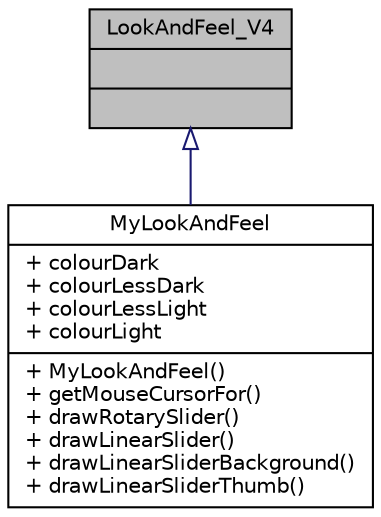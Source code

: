 digraph "LookAndFeel_V4"
{
 // LATEX_PDF_SIZE
  bgcolor="transparent";
  edge [fontname="Helvetica",fontsize="10",labelfontname="Helvetica",labelfontsize="10"];
  node [fontname="Helvetica",fontsize="10",shape=record];
  Node1 [label="{LookAndFeel_V4\n||}",height=0.2,width=0.4,color="black", fillcolor="grey75", style="filled", fontcolor="black",tooltip=" "];
  Node1 -> Node2 [dir="back",color="midnightblue",fontsize="10",style="solid",arrowtail="onormal"];
  Node2 [label="{MyLookAndFeel\n|+ colourDark\l+ colourLessDark\l+ colourLessLight\l+ colourLight\l|+ MyLookAndFeel()\l+ getMouseCursorFor()\l+ drawRotarySlider()\l+ drawLinearSlider()\l+ drawLinearSliderBackground()\l+ drawLinearSliderThumb()\l}",height=0.2,width=0.4,color="black",URL="$classMyLookAndFeel.html",tooltip=" "];
}
